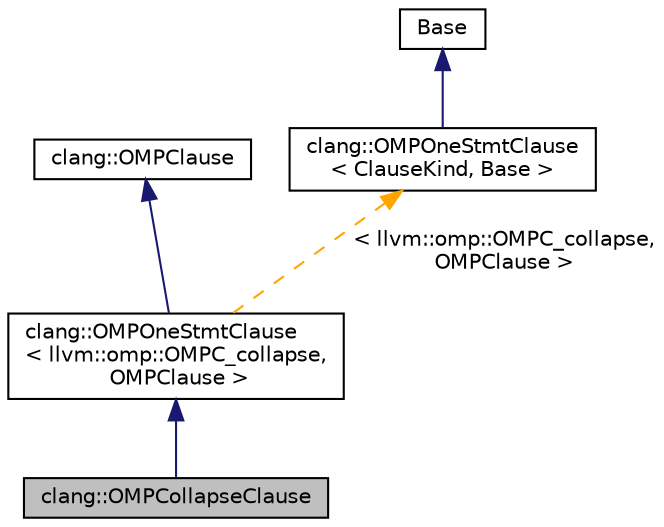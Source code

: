 digraph "clang::OMPCollapseClause"
{
 // LATEX_PDF_SIZE
  bgcolor="transparent";
  edge [fontname="Helvetica",fontsize="10",labelfontname="Helvetica",labelfontsize="10"];
  node [fontname="Helvetica",fontsize="10",shape=record];
  Node1 [label="clang::OMPCollapseClause",height=0.2,width=0.4,color="black", fillcolor="grey75", style="filled", fontcolor="black",tooltip="This represents 'collapse' clause in the '#pragma omp ...' directive."];
  Node2 -> Node1 [dir="back",color="midnightblue",fontsize="10",style="solid",fontname="Helvetica"];
  Node2 [label="clang::OMPOneStmtClause\l\< llvm::omp::OMPC_collapse,\l OMPClause \>",height=0.2,width=0.4,color="black",URL="$classclang_1_1OMPOneStmtClause.html",tooltip=" "];
  Node3 -> Node2 [dir="back",color="midnightblue",fontsize="10",style="solid",fontname="Helvetica"];
  Node3 [label="clang::OMPClause",height=0.2,width=0.4,color="black",URL="$classclang_1_1OMPClause.html",tooltip="This is a basic class for representing single OpenMP clause."];
  Node4 -> Node2 [dir="back",color="orange",fontsize="10",style="dashed",label=" \< llvm::omp::OMPC_collapse,\l OMPClause \>" ,fontname="Helvetica"];
  Node4 [label="clang::OMPOneStmtClause\l\< ClauseKind, Base \>",height=0.2,width=0.4,color="black",URL="$classclang_1_1OMPOneStmtClause.html",tooltip=" "];
  Node5 -> Node4 [dir="back",color="midnightblue",fontsize="10",style="solid",fontname="Helvetica"];
  Node5 [label="Base",height=0.2,width=0.4,color="black",URL="$classBase.html",tooltip=" "];
}
